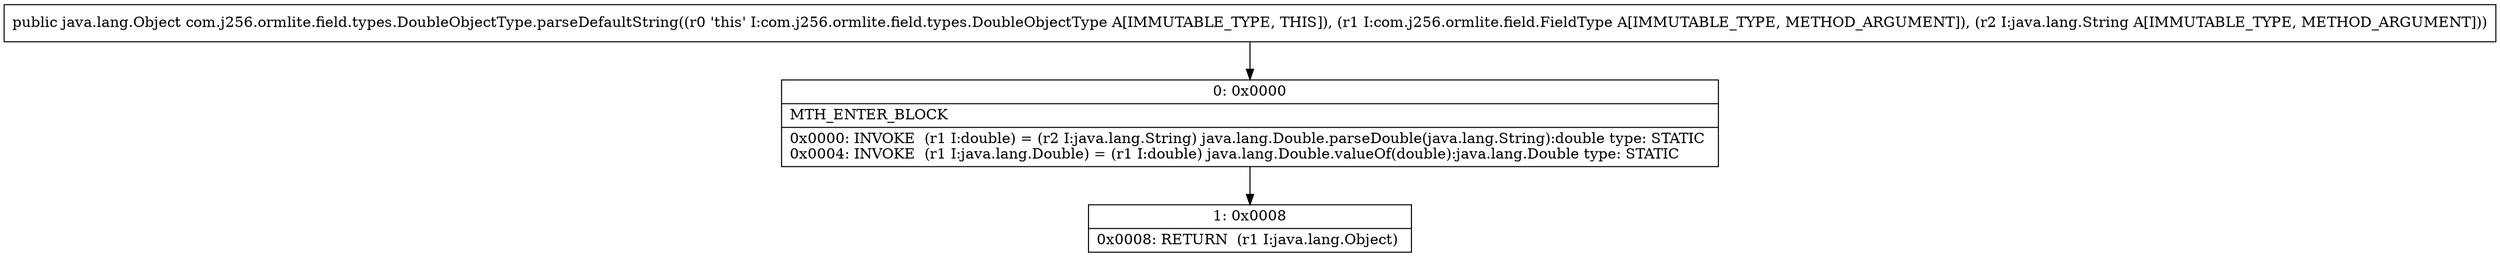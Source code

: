 digraph "CFG forcom.j256.ormlite.field.types.DoubleObjectType.parseDefaultString(Lcom\/j256\/ormlite\/field\/FieldType;Ljava\/lang\/String;)Ljava\/lang\/Object;" {
Node_0 [shape=record,label="{0\:\ 0x0000|MTH_ENTER_BLOCK\l|0x0000: INVOKE  (r1 I:double) = (r2 I:java.lang.String) java.lang.Double.parseDouble(java.lang.String):double type: STATIC \l0x0004: INVOKE  (r1 I:java.lang.Double) = (r1 I:double) java.lang.Double.valueOf(double):java.lang.Double type: STATIC \l}"];
Node_1 [shape=record,label="{1\:\ 0x0008|0x0008: RETURN  (r1 I:java.lang.Object) \l}"];
MethodNode[shape=record,label="{public java.lang.Object com.j256.ormlite.field.types.DoubleObjectType.parseDefaultString((r0 'this' I:com.j256.ormlite.field.types.DoubleObjectType A[IMMUTABLE_TYPE, THIS]), (r1 I:com.j256.ormlite.field.FieldType A[IMMUTABLE_TYPE, METHOD_ARGUMENT]), (r2 I:java.lang.String A[IMMUTABLE_TYPE, METHOD_ARGUMENT])) }"];
MethodNode -> Node_0;
Node_0 -> Node_1;
}

